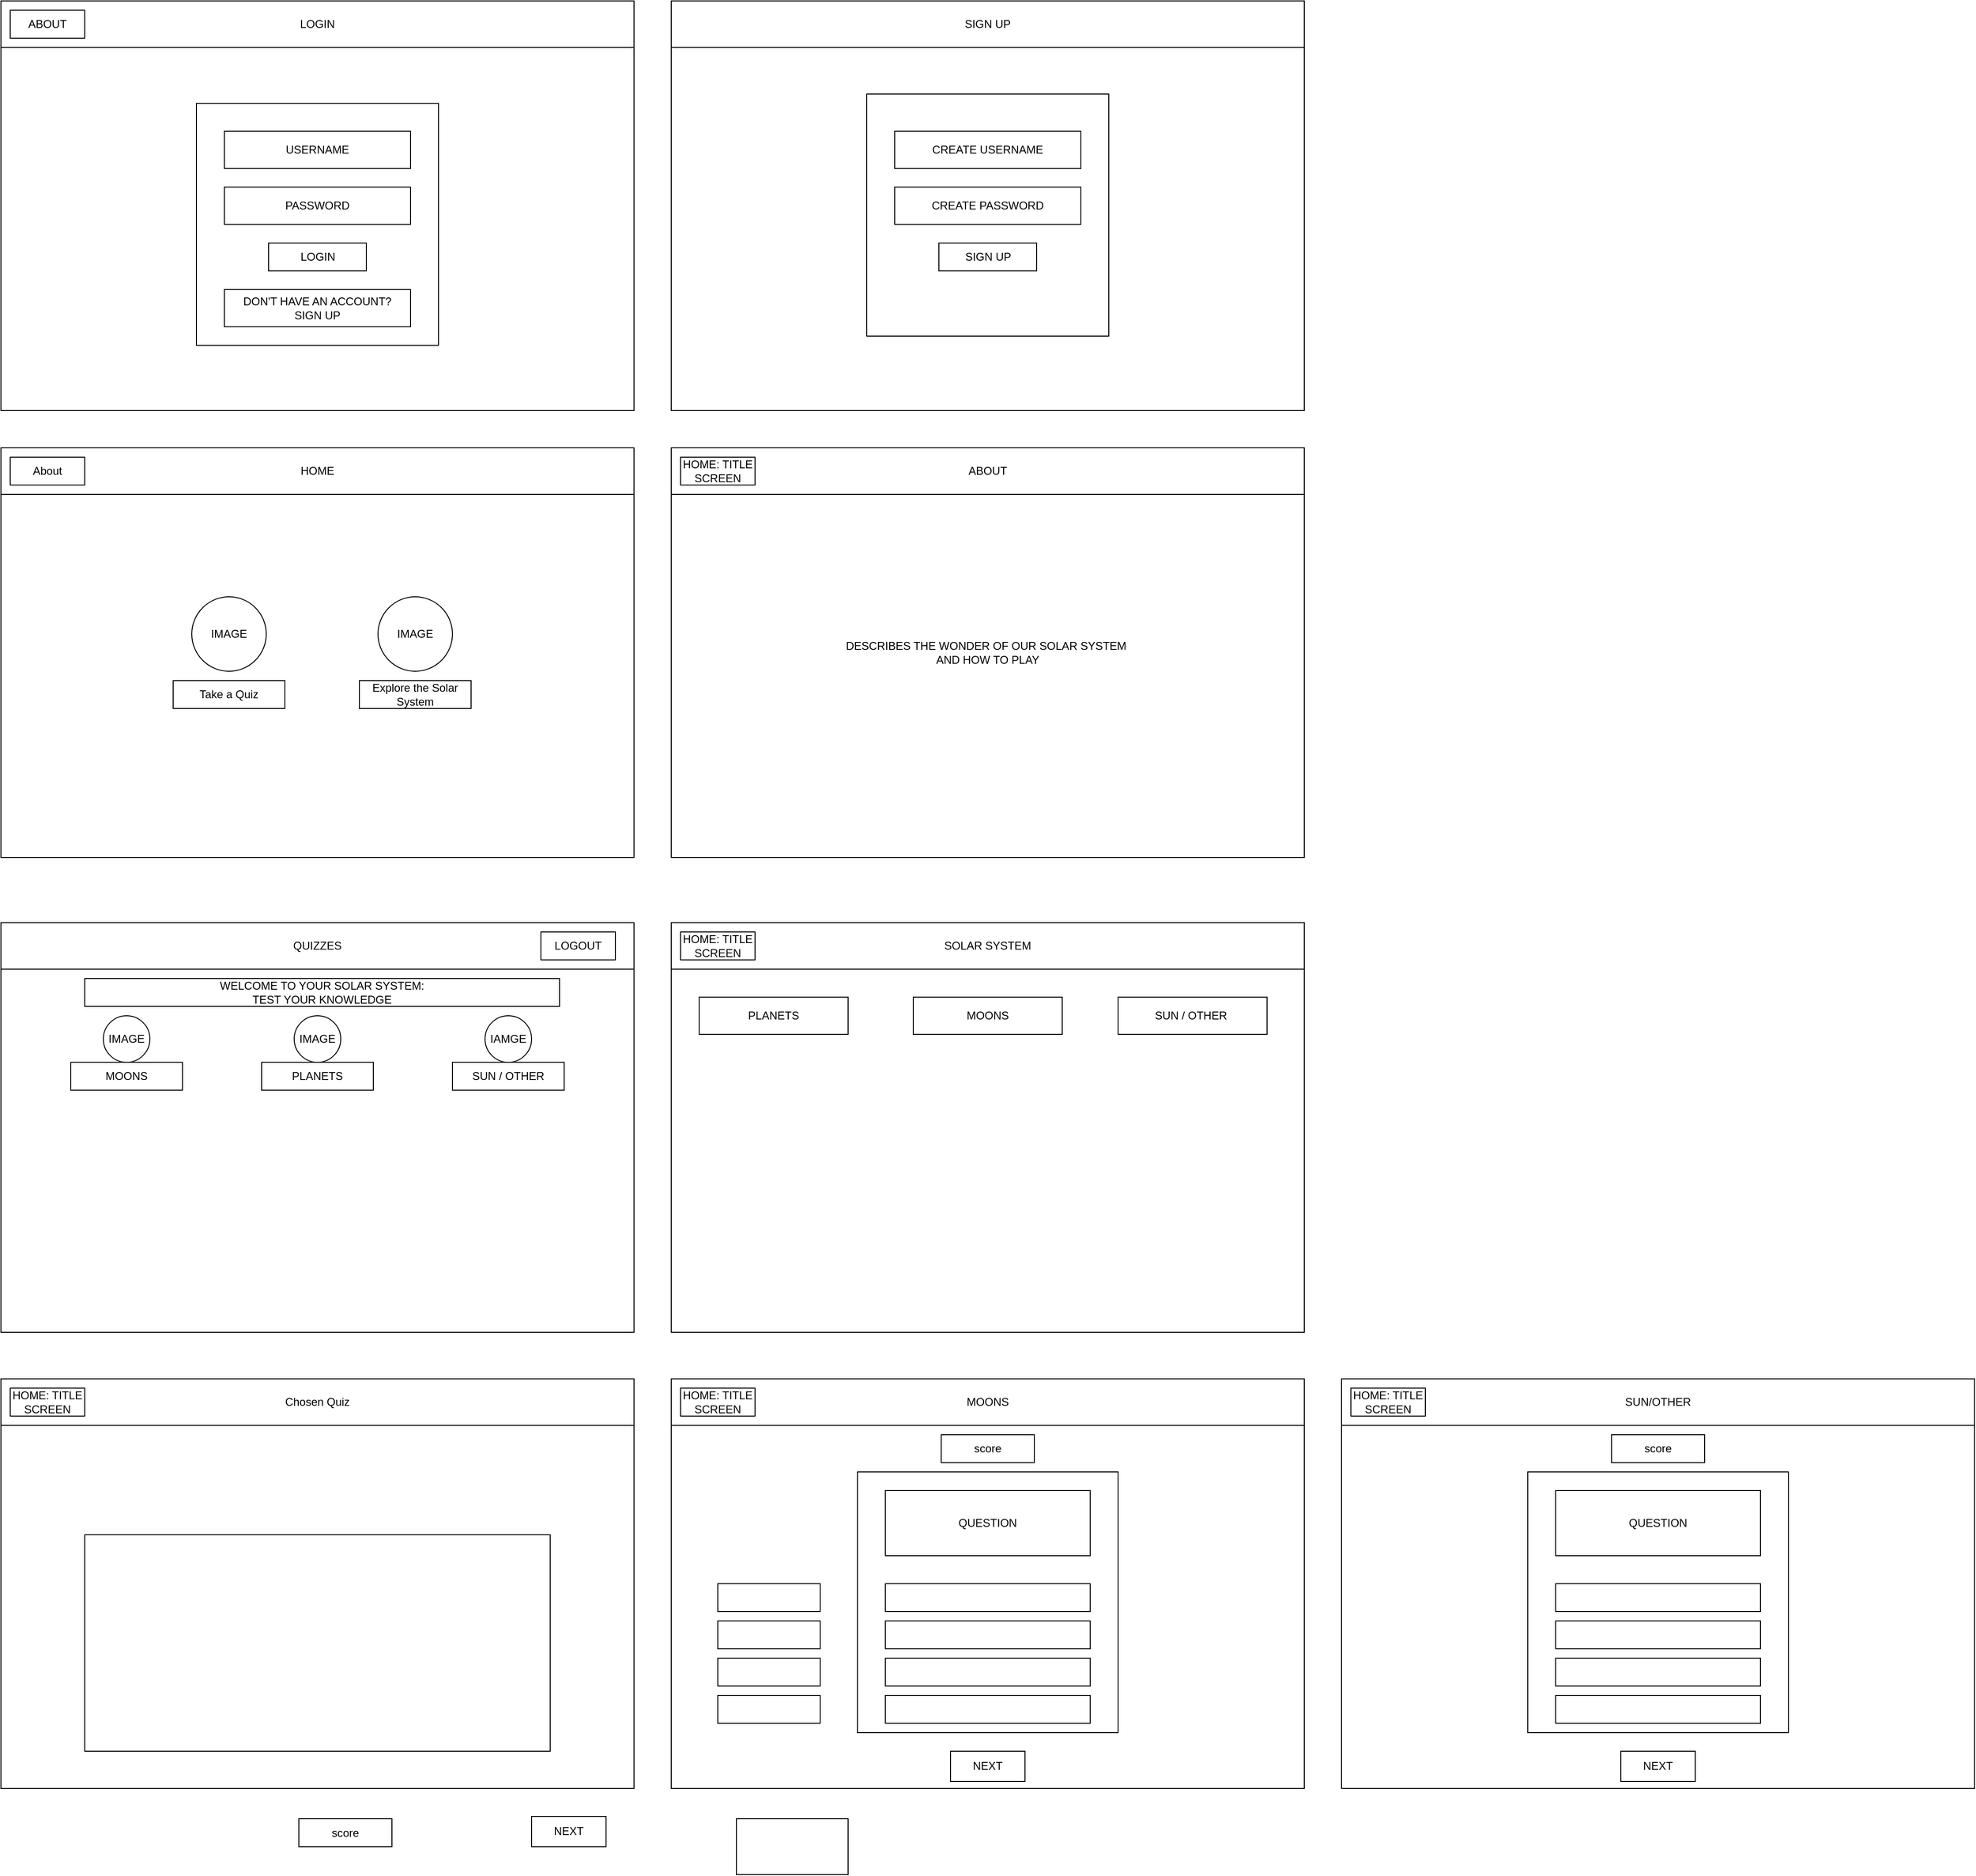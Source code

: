 <mxfile>
    <diagram id="eoKHpXvbKu-9oEBP35xx" name="Page-1">
        <mxGraphModel dx="1367" dy="741" grid="1" gridSize="10" guides="1" tooltips="1" connect="1" arrows="1" fold="1" page="1" pageScale="1" pageWidth="850" pageHeight="1100" math="0" shadow="0">
            <root>
                <mxCell id="0"/>
                <mxCell id="1" parent="0"/>
                <mxCell id="3" value="" style="rounded=0;whiteSpace=wrap;html=1;" parent="1" vertex="1">
                    <mxGeometry x="80" y="40" width="680" height="440" as="geometry"/>
                </mxCell>
                <mxCell id="4" value="LOGIN" style="rounded=0;whiteSpace=wrap;html=1;" parent="1" vertex="1">
                    <mxGeometry x="80" y="40" width="680" height="50" as="geometry"/>
                </mxCell>
                <mxCell id="5" value="" style="whiteSpace=wrap;html=1;aspect=fixed;" parent="1" vertex="1">
                    <mxGeometry x="290" y="150" width="260" height="260" as="geometry"/>
                </mxCell>
                <mxCell id="6" value="USERNAME" style="rounded=0;whiteSpace=wrap;html=1;" parent="1" vertex="1">
                    <mxGeometry x="320" y="180" width="200" height="40" as="geometry"/>
                </mxCell>
                <mxCell id="7" value="PASSWORD" style="rounded=0;whiteSpace=wrap;html=1;" parent="1" vertex="1">
                    <mxGeometry x="320" y="240" width="200" height="40" as="geometry"/>
                </mxCell>
                <mxCell id="8" value="LOGIN" style="rounded=0;whiteSpace=wrap;html=1;" parent="1" vertex="1">
                    <mxGeometry x="367.5" y="300" width="105" height="30" as="geometry"/>
                </mxCell>
                <mxCell id="11" value="DON'T HAVE AN ACCOUNT? &lt;br&gt;SIGN UP" style="rounded=0;whiteSpace=wrap;html=1;" parent="1" vertex="1">
                    <mxGeometry x="320" y="350" width="200" height="40" as="geometry"/>
                </mxCell>
                <mxCell id="12" value="" style="rounded=0;whiteSpace=wrap;html=1;" parent="1" vertex="1">
                    <mxGeometry x="800" y="40" width="680" height="440" as="geometry"/>
                </mxCell>
                <mxCell id="13" value="SIGN UP" style="rounded=0;whiteSpace=wrap;html=1;" parent="1" vertex="1">
                    <mxGeometry x="800" y="40" width="680" height="50" as="geometry"/>
                </mxCell>
                <mxCell id="14" value="" style="whiteSpace=wrap;html=1;aspect=fixed;" parent="1" vertex="1">
                    <mxGeometry x="1010" y="140" width="260" height="260" as="geometry"/>
                </mxCell>
                <mxCell id="15" value="CREATE USERNAME" style="rounded=0;whiteSpace=wrap;html=1;" parent="1" vertex="1">
                    <mxGeometry x="1040" y="180" width="200" height="40" as="geometry"/>
                </mxCell>
                <mxCell id="16" value="CREATE PASSWORD" style="rounded=0;whiteSpace=wrap;html=1;" parent="1" vertex="1">
                    <mxGeometry x="1040" y="240" width="200" height="40" as="geometry"/>
                </mxCell>
                <mxCell id="17" value="SIGN UP" style="rounded=0;whiteSpace=wrap;html=1;" parent="1" vertex="1">
                    <mxGeometry x="1087.5" y="300" width="105" height="30" as="geometry"/>
                </mxCell>
                <mxCell id="19" value="" style="rounded=0;whiteSpace=wrap;html=1;" parent="1" vertex="1">
                    <mxGeometry x="80" y="1030" width="680" height="440" as="geometry"/>
                </mxCell>
                <mxCell id="20" value="QUIZZES" style="rounded=0;whiteSpace=wrap;html=1;" parent="1" vertex="1">
                    <mxGeometry x="80" y="1030" width="680" height="50" as="geometry"/>
                </mxCell>
                <mxCell id="21" value="LOGOUT" style="rounded=0;whiteSpace=wrap;html=1;" parent="1" vertex="1">
                    <mxGeometry x="660" y="1040" width="80" height="30" as="geometry"/>
                </mxCell>
                <mxCell id="22" value="WELCOME TO YOUR SOLAR SYSTEM:&lt;br&gt;TEST YOUR KNOWLEDGE" style="rounded=0;whiteSpace=wrap;html=1;" parent="1" vertex="1">
                    <mxGeometry x="170" y="1090" width="510" height="30" as="geometry"/>
                </mxCell>
                <mxCell id="23" value="IMAGE" style="ellipse;whiteSpace=wrap;html=1;aspect=fixed;" parent="1" vertex="1">
                    <mxGeometry x="190" y="1130" width="50" height="50" as="geometry"/>
                </mxCell>
                <mxCell id="24" value="IMAGE" style="ellipse;whiteSpace=wrap;html=1;aspect=fixed;" parent="1" vertex="1">
                    <mxGeometry x="395" y="1130" width="50" height="50" as="geometry"/>
                </mxCell>
                <mxCell id="25" value="IAMGE" style="ellipse;whiteSpace=wrap;html=1;aspect=fixed;" parent="1" vertex="1">
                    <mxGeometry x="600" y="1130" width="50" height="50" as="geometry"/>
                </mxCell>
                <mxCell id="26" value="PLANETS" style="rounded=0;whiteSpace=wrap;html=1;" parent="1" vertex="1">
                    <mxGeometry x="360" y="1180" width="120" height="30" as="geometry"/>
                </mxCell>
                <mxCell id="27" value="SUN / OTHER" style="rounded=0;whiteSpace=wrap;html=1;" parent="1" vertex="1">
                    <mxGeometry x="565" y="1180" width="120" height="30" as="geometry"/>
                </mxCell>
                <mxCell id="28" value="MOONS" style="rounded=0;whiteSpace=wrap;html=1;" parent="1" vertex="1">
                    <mxGeometry x="155" y="1180" width="120" height="30" as="geometry"/>
                </mxCell>
                <mxCell id="29" value="ABOUT" style="rounded=0;whiteSpace=wrap;html=1;" parent="1" vertex="1">
                    <mxGeometry x="90" y="50" width="80" height="30" as="geometry"/>
                </mxCell>
                <mxCell id="30" value="DESCRIBES THE WONDER OF OUR SOLAR SYSTEM&amp;nbsp;&lt;br&gt;AND HOW TO PLAY" style="rounded=0;whiteSpace=wrap;html=1;" parent="1" vertex="1">
                    <mxGeometry x="800" y="520" width="680" height="440" as="geometry"/>
                </mxCell>
                <mxCell id="31" value="ABOUT" style="rounded=0;whiteSpace=wrap;html=1;" parent="1" vertex="1">
                    <mxGeometry x="800" y="520" width="680" height="50" as="geometry"/>
                </mxCell>
                <mxCell id="32" value="HOME: TITLE SCREEN" style="rounded=0;whiteSpace=wrap;html=1;" parent="1" vertex="1">
                    <mxGeometry x="810" y="530" width="80" height="30" as="geometry"/>
                </mxCell>
                <mxCell id="33" value="" style="rounded=0;whiteSpace=wrap;html=1;" parent="1" vertex="1">
                    <mxGeometry x="80" y="1520" width="680" height="440" as="geometry"/>
                </mxCell>
                <mxCell id="34" value="" style="rounded=0;whiteSpace=wrap;html=1;" parent="1" vertex="1">
                    <mxGeometry x="800" y="1520" width="680" height="440" as="geometry"/>
                </mxCell>
                <mxCell id="35" value="" style="rounded=0;whiteSpace=wrap;html=1;" parent="1" vertex="1">
                    <mxGeometry x="1520" y="1520" width="680" height="440" as="geometry"/>
                </mxCell>
                <mxCell id="36" value="SUN/OTHER" style="rounded=0;whiteSpace=wrap;html=1;" parent="1" vertex="1">
                    <mxGeometry x="1520" y="1520" width="680" height="50" as="geometry"/>
                </mxCell>
                <mxCell id="37" value="MOONS" style="rounded=0;whiteSpace=wrap;html=1;" parent="1" vertex="1">
                    <mxGeometry x="800" y="1520" width="680" height="50" as="geometry"/>
                </mxCell>
                <mxCell id="38" value="Chosen Quiz" style="rounded=0;whiteSpace=wrap;html=1;" parent="1" vertex="1">
                    <mxGeometry x="80" y="1520" width="680" height="50" as="geometry"/>
                </mxCell>
                <mxCell id="39" value="HOME: TITLE SCREEN" style="rounded=0;whiteSpace=wrap;html=1;" parent="1" vertex="1">
                    <mxGeometry x="1530" y="1530" width="80" height="30" as="geometry"/>
                </mxCell>
                <mxCell id="40" value="HOME: TITLE SCREEN" style="rounded=0;whiteSpace=wrap;html=1;" parent="1" vertex="1">
                    <mxGeometry x="810" y="1530" width="80" height="30" as="geometry"/>
                </mxCell>
                <mxCell id="41" value="HOME: TITLE SCREEN" style="rounded=0;whiteSpace=wrap;html=1;" parent="1" vertex="1">
                    <mxGeometry x="90" y="1530" width="80" height="30" as="geometry"/>
                </mxCell>
                <mxCell id="51" value="" style="rounded=0;whiteSpace=wrap;html=1;" parent="1" vertex="1">
                    <mxGeometry x="850" y="1740" width="110" height="30" as="geometry"/>
                </mxCell>
                <mxCell id="52" value="" style="rounded=0;whiteSpace=wrap;html=1;" parent="1" vertex="1">
                    <mxGeometry x="850" y="1780" width="110" height="30" as="geometry"/>
                </mxCell>
                <mxCell id="53" value="" style="rounded=0;whiteSpace=wrap;html=1;" parent="1" vertex="1">
                    <mxGeometry x="850" y="1820" width="110" height="30" as="geometry"/>
                </mxCell>
                <mxCell id="54" value="" style="rounded=0;whiteSpace=wrap;html=1;" parent="1" vertex="1">
                    <mxGeometry x="850" y="1860" width="110" height="30" as="geometry"/>
                </mxCell>
                <mxCell id="56" value="" style="whiteSpace=wrap;html=1;aspect=fixed;" parent="1" vertex="1">
                    <mxGeometry x="1720" y="1620" width="280" height="280" as="geometry"/>
                </mxCell>
                <mxCell id="57" value="" style="whiteSpace=wrap;html=1;aspect=fixed;" parent="1" vertex="1">
                    <mxGeometry x="1000" y="1620" width="280" height="280" as="geometry"/>
                </mxCell>
                <mxCell id="58" value="QUESTION" style="rounded=0;whiteSpace=wrap;html=1;" parent="1" vertex="1">
                    <mxGeometry x="1750" y="1640" width="220" height="70" as="geometry"/>
                </mxCell>
                <mxCell id="59" value="QUESTION" style="rounded=0;whiteSpace=wrap;html=1;" parent="1" vertex="1">
                    <mxGeometry x="1030" y="1640" width="220" height="70" as="geometry"/>
                </mxCell>
                <mxCell id="60" value="" style="rounded=0;whiteSpace=wrap;html=1;" parent="1" vertex="1">
                    <mxGeometry x="1030" y="1740" width="220" height="30" as="geometry"/>
                </mxCell>
                <mxCell id="61" value="" style="rounded=0;whiteSpace=wrap;html=1;" parent="1" vertex="1">
                    <mxGeometry x="1030" y="1780" width="220" height="30" as="geometry"/>
                </mxCell>
                <mxCell id="62" value="" style="rounded=0;whiteSpace=wrap;html=1;" parent="1" vertex="1">
                    <mxGeometry x="1030" y="1820" width="220" height="30" as="geometry"/>
                </mxCell>
                <mxCell id="63" value="" style="rounded=0;whiteSpace=wrap;html=1;" parent="1" vertex="1">
                    <mxGeometry x="1030" y="1860" width="220" height="30" as="geometry"/>
                </mxCell>
                <mxCell id="64" value="" style="rounded=0;whiteSpace=wrap;html=1;" parent="1" vertex="1">
                    <mxGeometry x="1750" y="1740" width="220" height="30" as="geometry"/>
                </mxCell>
                <mxCell id="65" value="" style="rounded=0;whiteSpace=wrap;html=1;" parent="1" vertex="1">
                    <mxGeometry x="1750" y="1780" width="220" height="30" as="geometry"/>
                </mxCell>
                <mxCell id="66" value="" style="rounded=0;whiteSpace=wrap;html=1;" parent="1" vertex="1">
                    <mxGeometry x="1750" y="1820" width="220" height="30" as="geometry"/>
                </mxCell>
                <mxCell id="67" value="" style="rounded=0;whiteSpace=wrap;html=1;" parent="1" vertex="1">
                    <mxGeometry x="1750" y="1860" width="220" height="30" as="geometry"/>
                </mxCell>
                <mxCell id="68" value="NEXT" style="rounded=0;whiteSpace=wrap;html=1;" parent="1" vertex="1">
                    <mxGeometry x="650" y="1990" width="80" height="32.5" as="geometry"/>
                </mxCell>
                <mxCell id="69" value="NEXT" style="rounded=0;whiteSpace=wrap;html=1;" parent="1" vertex="1">
                    <mxGeometry x="1820" y="1920" width="80" height="32.5" as="geometry"/>
                </mxCell>
                <mxCell id="70" value="NEXT" style="rounded=0;whiteSpace=wrap;html=1;" parent="1" vertex="1">
                    <mxGeometry x="1100" y="1920" width="80" height="32.5" as="geometry"/>
                </mxCell>
                <mxCell id="71" value="score" style="rounded=0;whiteSpace=wrap;html=1;" parent="1" vertex="1">
                    <mxGeometry x="400" y="1992.5" width="100" height="30" as="geometry"/>
                </mxCell>
                <mxCell id="72" value="score" style="rounded=0;whiteSpace=wrap;html=1;" parent="1" vertex="1">
                    <mxGeometry x="1090" y="1580" width="100" height="30" as="geometry"/>
                </mxCell>
                <mxCell id="73" value="score" style="rounded=0;whiteSpace=wrap;html=1;" parent="1" vertex="1">
                    <mxGeometry x="1810" y="1580" width="100" height="30" as="geometry"/>
                </mxCell>
                <mxCell id="74" value="" style="rounded=0;whiteSpace=wrap;html=1;" parent="1" vertex="1">
                    <mxGeometry x="80" y="520" width="680" height="440" as="geometry"/>
                </mxCell>
                <mxCell id="75" value="HOME" style="rounded=0;whiteSpace=wrap;html=1;" parent="1" vertex="1">
                    <mxGeometry x="80" y="520" width="680" height="50" as="geometry"/>
                </mxCell>
                <mxCell id="76" value="About" style="rounded=0;whiteSpace=wrap;html=1;" parent="1" vertex="1">
                    <mxGeometry x="90" y="530" width="80" height="30" as="geometry"/>
                </mxCell>
                <mxCell id="77" value="IMAGE" style="ellipse;whiteSpace=wrap;html=1;aspect=fixed;" parent="1" vertex="1">
                    <mxGeometry x="285" y="680" width="80" height="80" as="geometry"/>
                </mxCell>
                <mxCell id="78" value="IMAGE" style="ellipse;whiteSpace=wrap;html=1;aspect=fixed;" parent="1" vertex="1">
                    <mxGeometry x="485" y="680" width="80" height="80" as="geometry"/>
                </mxCell>
                <mxCell id="80" value="Take a Quiz" style="rounded=0;whiteSpace=wrap;html=1;" parent="1" vertex="1">
                    <mxGeometry x="265" y="770" width="120" height="30" as="geometry"/>
                </mxCell>
                <mxCell id="82" value="Explore the Solar System" style="rounded=0;whiteSpace=wrap;html=1;" parent="1" vertex="1">
                    <mxGeometry x="465" y="770" width="120" height="30" as="geometry"/>
                </mxCell>
                <mxCell id="83" value="" style="rounded=0;whiteSpace=wrap;html=1;" parent="1" vertex="1">
                    <mxGeometry x="800" y="1030" width="680" height="440" as="geometry"/>
                </mxCell>
                <mxCell id="84" value="SOLAR SYSTEM" style="rounded=0;whiteSpace=wrap;html=1;" parent="1" vertex="1">
                    <mxGeometry x="800" y="1030" width="680" height="50" as="geometry"/>
                </mxCell>
                <mxCell id="85" value="HOME: TITLE SCREEN" style="rounded=0;whiteSpace=wrap;html=1;" parent="1" vertex="1">
                    <mxGeometry x="810" y="1040" width="80" height="30" as="geometry"/>
                </mxCell>
                <mxCell id="88" value="PLANETS" style="rounded=0;whiteSpace=wrap;html=1;" parent="1" vertex="1">
                    <mxGeometry x="830" y="1110" width="160" height="40" as="geometry"/>
                </mxCell>
                <mxCell id="89" value="SUN / OTHER&amp;nbsp;" style="rounded=0;whiteSpace=wrap;html=1;" parent="1" vertex="1">
                    <mxGeometry x="1280" y="1110" width="160" height="40" as="geometry"/>
                </mxCell>
                <mxCell id="90" value="MOONS" style="rounded=0;whiteSpace=wrap;html=1;" parent="1" vertex="1">
                    <mxGeometry x="1060" y="1110" width="160" height="40" as="geometry"/>
                </mxCell>
                <mxCell id="91" value="" style="rounded=0;whiteSpace=wrap;html=1;" vertex="1" parent="1">
                    <mxGeometry x="870" y="1992.5" width="120" height="60" as="geometry"/>
                </mxCell>
                <mxCell id="92" value="" style="rounded=0;whiteSpace=wrap;html=1;" vertex="1" parent="1">
                    <mxGeometry x="170" y="1687.5" width="500" height="232.5" as="geometry"/>
                </mxCell>
            </root>
        </mxGraphModel>
    </diagram>
</mxfile>